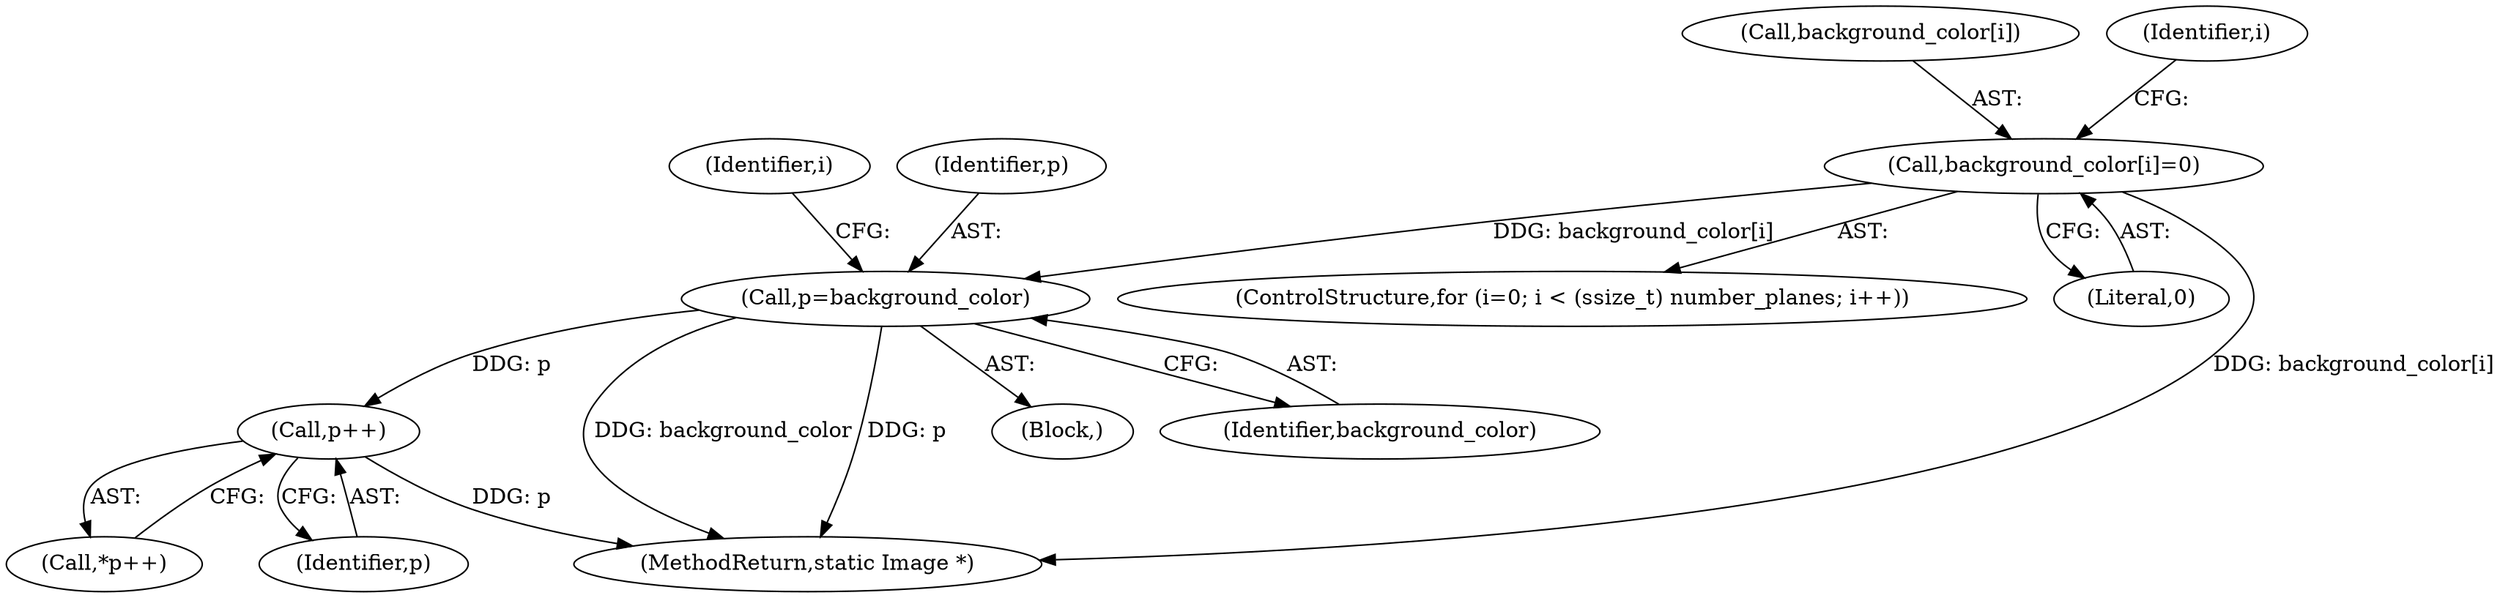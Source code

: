 digraph "0_ImageMagick_73fb0aac5b958521e1511e179ecc0ad49f70ebaf@array" {
"1000362" [label="(Call,background_color[i]=0)"];
"1000373" [label="(Call,p=background_color)"];
"1000389" [label="(Call,p++)"];
"1000389" [label="(Call,p++)"];
"1000351" [label="(ControlStructure,for (i=0; i < (ssize_t) number_planes; i++))"];
"1000366" [label="(Literal,0)"];
"1001944" [label="(MethodReturn,static Image *)"];
"1000373" [label="(Call,p=background_color)"];
"1000388" [label="(Call,*p++)"];
"1000390" [label="(Identifier,p)"];
"1000362" [label="(Call,background_color[i]=0)"];
"1000363" [label="(Call,background_color[i])"];
"1000378" [label="(Identifier,i)"];
"1000372" [label="(Block,)"];
"1000361" [label="(Identifier,i)"];
"1000374" [label="(Identifier,p)"];
"1000375" [label="(Identifier,background_color)"];
"1000362" -> "1000351"  [label="AST: "];
"1000362" -> "1000366"  [label="CFG: "];
"1000363" -> "1000362"  [label="AST: "];
"1000366" -> "1000362"  [label="AST: "];
"1000361" -> "1000362"  [label="CFG: "];
"1000362" -> "1001944"  [label="DDG: background_color[i]"];
"1000362" -> "1000373"  [label="DDG: background_color[i]"];
"1000373" -> "1000372"  [label="AST: "];
"1000373" -> "1000375"  [label="CFG: "];
"1000374" -> "1000373"  [label="AST: "];
"1000375" -> "1000373"  [label="AST: "];
"1000378" -> "1000373"  [label="CFG: "];
"1000373" -> "1001944"  [label="DDG: background_color"];
"1000373" -> "1001944"  [label="DDG: p"];
"1000373" -> "1000389"  [label="DDG: p"];
"1000389" -> "1000388"  [label="AST: "];
"1000389" -> "1000390"  [label="CFG: "];
"1000390" -> "1000389"  [label="AST: "];
"1000388" -> "1000389"  [label="CFG: "];
"1000389" -> "1001944"  [label="DDG: p"];
}
